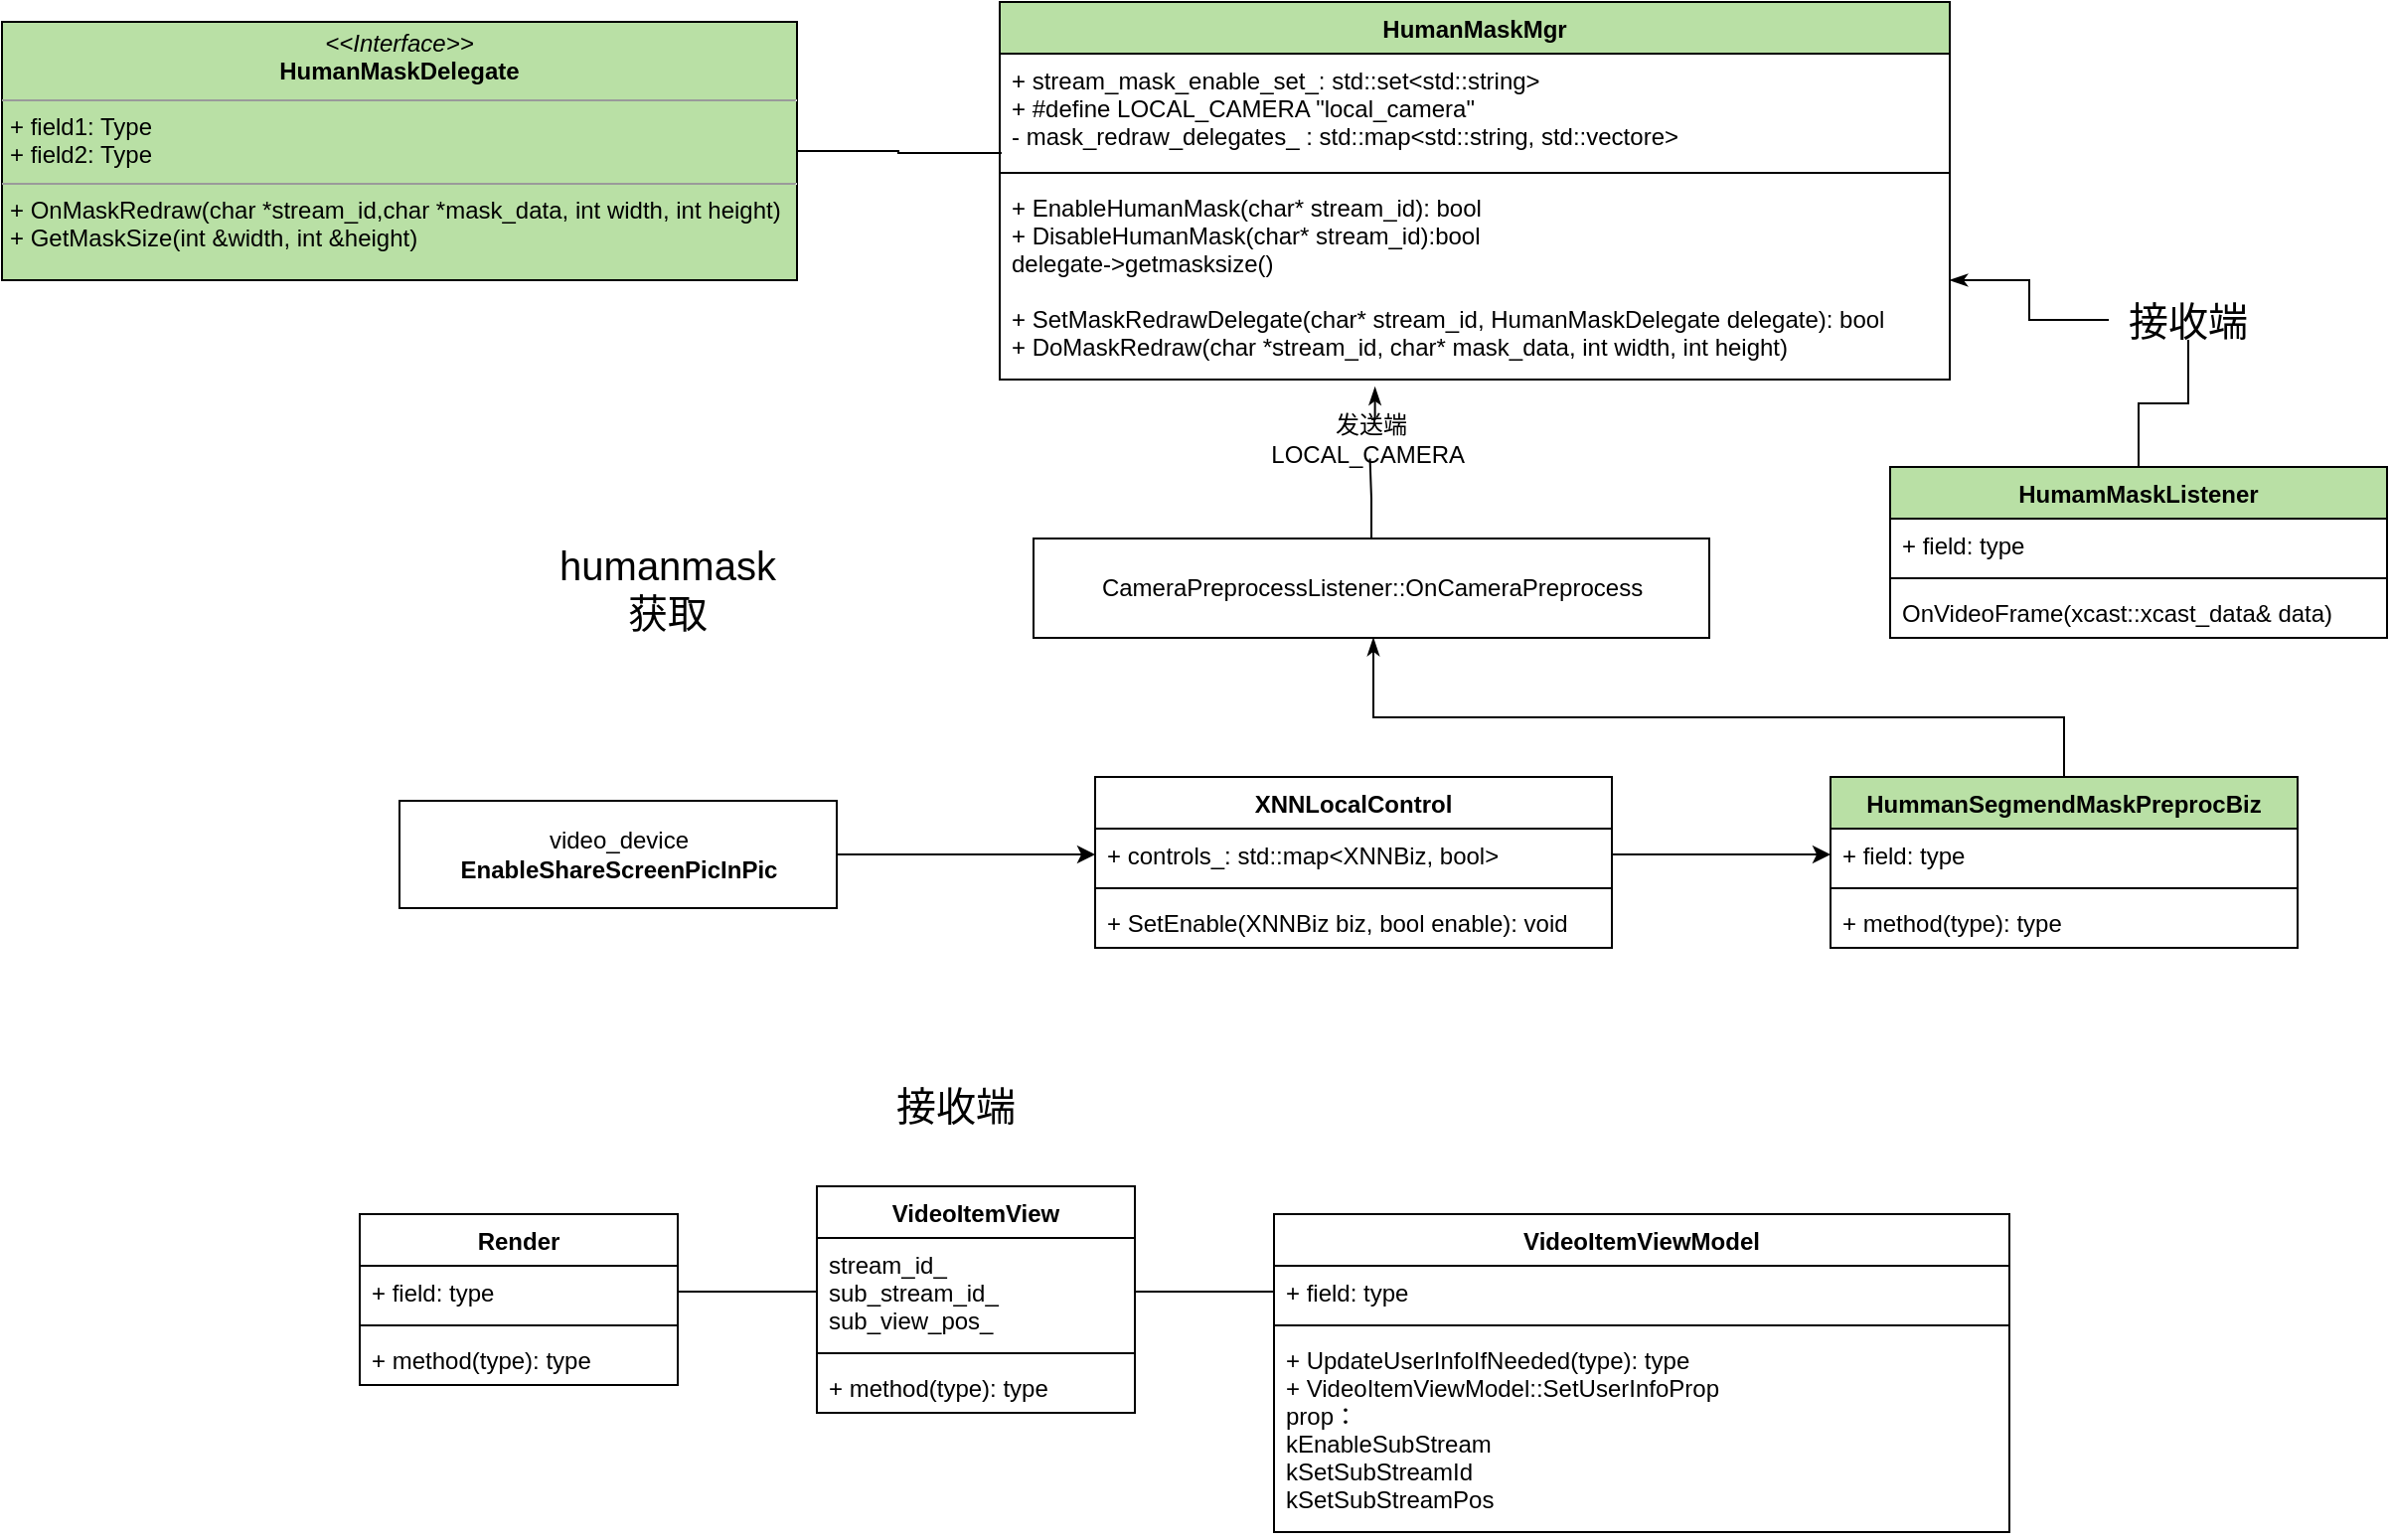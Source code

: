 <mxfile version="13.8.5" type="github">
  <diagram id="kgpKYQtTHZ0yAKxKKP6v" name="Page-1">
    <mxGraphModel dx="1422" dy="745" grid="1" gridSize="10" guides="1" tooltips="1" connect="1" arrows="1" fold="1" page="1" pageScale="1" pageWidth="850" pageHeight="1100" math="0" shadow="0">
      <root>
        <mxCell id="0" />
        <mxCell id="1" parent="0" />
        <mxCell id="u2GplST8s771oeebHamb-19" value="HumanMaskMgr" style="swimlane;fontStyle=1;align=center;verticalAlign=top;childLayout=stackLayout;horizontal=1;startSize=26;horizontalStack=0;resizeParent=1;resizeParentMax=0;resizeLast=0;collapsible=1;marginBottom=0;fillColor=#B9E0A5;" vertex="1" parent="1">
          <mxGeometry x="542" y="120" width="478" height="190" as="geometry" />
        </mxCell>
        <mxCell id="u2GplST8s771oeebHamb-20" value="+ stream_mask_enable_set_: std::set&lt;std::string&gt;&#xa;+ #define LOCAL_CAMERA &quot;local_camera&quot;&#xa;- mask_redraw_delegates_ : std::map&lt;std::string, std::vectore&gt;" style="text;strokeColor=none;fillColor=none;align=left;verticalAlign=top;spacingLeft=4;spacingRight=4;overflow=hidden;rotatable=0;points=[[0,0.5],[1,0.5]];portConstraint=eastwest;" vertex="1" parent="u2GplST8s771oeebHamb-19">
          <mxGeometry y="26" width="478" height="56" as="geometry" />
        </mxCell>
        <mxCell id="u2GplST8s771oeebHamb-21" value="" style="line;strokeWidth=1;fillColor=none;align=left;verticalAlign=middle;spacingTop=-1;spacingLeft=3;spacingRight=3;rotatable=0;labelPosition=right;points=[];portConstraint=eastwest;" vertex="1" parent="u2GplST8s771oeebHamb-19">
          <mxGeometry y="82" width="478" height="8" as="geometry" />
        </mxCell>
        <mxCell id="u2GplST8s771oeebHamb-22" value="+ EnableHumanMask(char* stream_id): bool&#xa;+ DisableHumanMask(char* stream_id):bool&#xa;delegate-&gt;getmasksize()&#xa;&#xa;+ SetMaskRedrawDelegate(char* stream_id, HumanMaskDelegate delegate): bool&#xa;+ DoMaskRedraw(char *stream_id, char* mask_data, int width, int height)&#xa;" style="text;strokeColor=none;fillColor=none;align=left;verticalAlign=top;spacingLeft=4;spacingRight=4;overflow=hidden;rotatable=0;points=[[0,0.5],[1,0.5]];portConstraint=eastwest;fontStyle=0" vertex="1" parent="u2GplST8s771oeebHamb-19">
          <mxGeometry y="90" width="478" height="100" as="geometry" />
        </mxCell>
        <mxCell id="u2GplST8s771oeebHamb-31" value="XNNLocalControl" style="swimlane;fontStyle=1;align=center;verticalAlign=top;childLayout=stackLayout;horizontal=1;startSize=26;horizontalStack=0;resizeParent=1;resizeParentMax=0;resizeLast=0;collapsible=1;marginBottom=0;" vertex="1" parent="1">
          <mxGeometry x="590" y="510" width="260" height="86" as="geometry" />
        </mxCell>
        <mxCell id="u2GplST8s771oeebHamb-32" value="+ controls_: std::map&lt;XNNBiz, bool&gt;" style="text;strokeColor=none;fillColor=none;align=left;verticalAlign=top;spacingLeft=4;spacingRight=4;overflow=hidden;rotatable=0;points=[[0,0.5],[1,0.5]];portConstraint=eastwest;" vertex="1" parent="u2GplST8s771oeebHamb-31">
          <mxGeometry y="26" width="260" height="26" as="geometry" />
        </mxCell>
        <mxCell id="u2GplST8s771oeebHamb-33" value="" style="line;strokeWidth=1;fillColor=none;align=left;verticalAlign=middle;spacingTop=-1;spacingLeft=3;spacingRight=3;rotatable=0;labelPosition=right;points=[];portConstraint=eastwest;" vertex="1" parent="u2GplST8s771oeebHamb-31">
          <mxGeometry y="52" width="260" height="8" as="geometry" />
        </mxCell>
        <mxCell id="u2GplST8s771oeebHamb-34" value="+ SetEnable(XNNBiz biz, bool enable): void" style="text;strokeColor=none;fillColor=none;align=left;verticalAlign=top;spacingLeft=4;spacingRight=4;overflow=hidden;rotatable=0;points=[[0,0.5],[1,0.5]];portConstraint=eastwest;" vertex="1" parent="u2GplST8s771oeebHamb-31">
          <mxGeometry y="60" width="260" height="26" as="geometry" />
        </mxCell>
        <mxCell id="u2GplST8s771oeebHamb-36" style="edgeStyle=orthogonalEdgeStyle;rounded=0;orthogonalLoop=1;jettySize=auto;html=1;entryX=0;entryY=0.5;entryDx=0;entryDy=0;" edge="1" parent="1" source="u2GplST8s771oeebHamb-35" target="u2GplST8s771oeebHamb-32">
          <mxGeometry relative="1" as="geometry" />
        </mxCell>
        <mxCell id="u2GplST8s771oeebHamb-35" value="video_device&lt;br&gt;&lt;b&gt;EnableShareScreenPicInPic&lt;/b&gt;" style="html=1;" vertex="1" parent="1">
          <mxGeometry x="240" y="522" width="220" height="54" as="geometry" />
        </mxCell>
        <mxCell id="u2GplST8s771oeebHamb-44" style="edgeStyle=orthogonalEdgeStyle;rounded=0;orthogonalLoop=1;jettySize=auto;html=1;endArrow=classicThin;endFill=1;exitX=0.5;exitY=0;exitDx=0;exitDy=0;entryX=0.395;entryY=1.038;entryDx=0;entryDy=0;entryPerimeter=0;" edge="1" parent="1" source="u2GplST8s771oeebHamb-46" target="u2GplST8s771oeebHamb-22">
          <mxGeometry relative="1" as="geometry">
            <mxPoint x="620" y="410" as="sourcePoint" />
            <mxPoint x="610" y="360" as="targetPoint" />
          </mxGeometry>
        </mxCell>
        <mxCell id="u2GplST8s771oeebHamb-53" style="edgeStyle=orthogonalEdgeStyle;rounded=0;orthogonalLoop=1;jettySize=auto;html=1;endArrow=classicThin;endFill=1;" edge="1" parent="1" source="u2GplST8s771oeebHamb-38" target="u2GplST8s771oeebHamb-45">
          <mxGeometry relative="1" as="geometry">
            <Array as="points">
              <mxPoint x="1078" y="480" />
              <mxPoint x="730" y="480" />
            </Array>
          </mxGeometry>
        </mxCell>
        <mxCell id="u2GplST8s771oeebHamb-38" value="HummanSegmendMaskPreprocBiz" style="swimlane;fontStyle=1;align=center;verticalAlign=top;childLayout=stackLayout;horizontal=1;startSize=26;horizontalStack=0;resizeParent=1;resizeParentMax=0;resizeLast=0;collapsible=1;marginBottom=0;fillColor=#B9E0A5;" vertex="1" parent="1">
          <mxGeometry x="960" y="510" width="235" height="86" as="geometry" />
        </mxCell>
        <mxCell id="u2GplST8s771oeebHamb-39" value="+ field: type" style="text;strokeColor=none;fillColor=none;align=left;verticalAlign=top;spacingLeft=4;spacingRight=4;overflow=hidden;rotatable=0;points=[[0,0.5],[1,0.5]];portConstraint=eastwest;" vertex="1" parent="u2GplST8s771oeebHamb-38">
          <mxGeometry y="26" width="235" height="26" as="geometry" />
        </mxCell>
        <mxCell id="u2GplST8s771oeebHamb-40" value="" style="line;strokeWidth=1;fillColor=none;align=left;verticalAlign=middle;spacingTop=-1;spacingLeft=3;spacingRight=3;rotatable=0;labelPosition=right;points=[];portConstraint=eastwest;" vertex="1" parent="u2GplST8s771oeebHamb-38">
          <mxGeometry y="52" width="235" height="8" as="geometry" />
        </mxCell>
        <mxCell id="u2GplST8s771oeebHamb-41" value="+ method(type): type" style="text;strokeColor=none;fillColor=none;align=left;verticalAlign=top;spacingLeft=4;spacingRight=4;overflow=hidden;rotatable=0;points=[[0,0.5],[1,0.5]];portConstraint=eastwest;" vertex="1" parent="u2GplST8s771oeebHamb-38">
          <mxGeometry y="60" width="235" height="26" as="geometry" />
        </mxCell>
        <mxCell id="u2GplST8s771oeebHamb-42" style="edgeStyle=orthogonalEdgeStyle;rounded=0;orthogonalLoop=1;jettySize=auto;html=1;exitX=1;exitY=0.5;exitDx=0;exitDy=0;entryX=0;entryY=0.5;entryDx=0;entryDy=0;" edge="1" parent="1" source="u2GplST8s771oeebHamb-32" target="u2GplST8s771oeebHamb-39">
          <mxGeometry relative="1" as="geometry" />
        </mxCell>
        <mxCell id="u2GplST8s771oeebHamb-45" value="CameraPreprocessListener::OnCameraPreprocess" style="html=1;" vertex="1" parent="1">
          <mxGeometry x="559" y="390" width="340" height="50" as="geometry" />
        </mxCell>
        <mxCell id="u2GplST8s771oeebHamb-46" value="&lt;span style=&quot;text-align: left&quot;&gt;发送端LOCAL_CAMERA&amp;nbsp;&lt;/span&gt;" style="text;html=1;strokeColor=none;fillColor=none;align=center;verticalAlign=middle;whiteSpace=wrap;rounded=0;" vertex="1" parent="1">
          <mxGeometry x="709" y="330" width="40" height="20" as="geometry" />
        </mxCell>
        <mxCell id="u2GplST8s771oeebHamb-47" style="edgeStyle=orthogonalEdgeStyle;rounded=0;orthogonalLoop=1;jettySize=auto;html=1;entryX=0.482;entryY=0.986;entryDx=0;entryDy=0;entryPerimeter=0;endArrow=none;endFill=0;exitX=0.5;exitY=0;exitDx=0;exitDy=0;" edge="1" parent="1" source="u2GplST8s771oeebHamb-45" target="u2GplST8s771oeebHamb-46">
          <mxGeometry relative="1" as="geometry">
            <mxPoint x="730" y="390" as="sourcePoint" />
            <mxPoint x="737.98" y="257.02" as="targetPoint" />
          </mxGeometry>
        </mxCell>
        <mxCell id="u2GplST8s771oeebHamb-52" style="edgeStyle=orthogonalEdgeStyle;rounded=0;orthogonalLoop=1;jettySize=auto;html=1;endArrow=classicThin;endFill=1;" edge="1" parent="1" source="u2GplST8s771oeebHamb-77" target="u2GplST8s771oeebHamb-22">
          <mxGeometry relative="1" as="geometry" />
        </mxCell>
        <mxCell id="u2GplST8s771oeebHamb-48" value="HumamMaskListener" style="swimlane;fontStyle=1;align=center;verticalAlign=top;childLayout=stackLayout;horizontal=1;startSize=26;horizontalStack=0;resizeParent=1;resizeParentMax=0;resizeLast=0;collapsible=1;marginBottom=0;fillColor=#B9E0A5;" vertex="1" parent="1">
          <mxGeometry x="990" y="354" width="250" height="86" as="geometry" />
        </mxCell>
        <mxCell id="u2GplST8s771oeebHamb-49" value="+ field: type" style="text;strokeColor=none;fillColor=none;align=left;verticalAlign=top;spacingLeft=4;spacingRight=4;overflow=hidden;rotatable=0;points=[[0,0.5],[1,0.5]];portConstraint=eastwest;" vertex="1" parent="u2GplST8s771oeebHamb-48">
          <mxGeometry y="26" width="250" height="26" as="geometry" />
        </mxCell>
        <mxCell id="u2GplST8s771oeebHamb-50" value="" style="line;strokeWidth=1;fillColor=none;align=left;verticalAlign=middle;spacingTop=-1;spacingLeft=3;spacingRight=3;rotatable=0;labelPosition=right;points=[];portConstraint=eastwest;" vertex="1" parent="u2GplST8s771oeebHamb-48">
          <mxGeometry y="52" width="250" height="8" as="geometry" />
        </mxCell>
        <mxCell id="u2GplST8s771oeebHamb-51" value="OnVideoFrame(xcast::xcast_data&amp; data)" style="text;strokeColor=none;fillColor=none;align=left;verticalAlign=top;spacingLeft=4;spacingRight=4;overflow=hidden;rotatable=0;points=[[0,0.5],[1,0.5]];portConstraint=eastwest;" vertex="1" parent="u2GplST8s771oeebHamb-48">
          <mxGeometry y="60" width="250" height="26" as="geometry" />
        </mxCell>
        <mxCell id="u2GplST8s771oeebHamb-55" value="VideoItemViewModel" style="swimlane;fontStyle=1;align=center;verticalAlign=top;childLayout=stackLayout;horizontal=1;startSize=26;horizontalStack=0;resizeParent=1;resizeParentMax=0;resizeLast=0;collapsible=1;marginBottom=0;" vertex="1" parent="1">
          <mxGeometry x="680" y="730" width="370" height="160" as="geometry">
            <mxRectangle x="680" y="730" width="150" height="26" as="alternateBounds" />
          </mxGeometry>
        </mxCell>
        <mxCell id="u2GplST8s771oeebHamb-56" value="+ field: type" style="text;strokeColor=none;fillColor=none;align=left;verticalAlign=top;spacingLeft=4;spacingRight=4;overflow=hidden;rotatable=0;points=[[0,0.5],[1,0.5]];portConstraint=eastwest;" vertex="1" parent="u2GplST8s771oeebHamb-55">
          <mxGeometry y="26" width="370" height="26" as="geometry" />
        </mxCell>
        <mxCell id="u2GplST8s771oeebHamb-57" value="" style="line;strokeWidth=1;fillColor=none;align=left;verticalAlign=middle;spacingTop=-1;spacingLeft=3;spacingRight=3;rotatable=0;labelPosition=right;points=[];portConstraint=eastwest;" vertex="1" parent="u2GplST8s771oeebHamb-55">
          <mxGeometry y="52" width="370" height="8" as="geometry" />
        </mxCell>
        <mxCell id="u2GplST8s771oeebHamb-58" value="+ UpdateUserInfoIfNeeded(type): type&#xa;+ VideoItemViewModel::SetUserInfoProp&#xa;prop：&#xa;kEnableSubStream&#xa;kSetSubStreamId&#xa;kSetSubStreamPos" style="text;strokeColor=none;fillColor=none;align=left;verticalAlign=top;spacingLeft=4;spacingRight=4;overflow=hidden;rotatable=0;points=[[0,0.5],[1,0.5]];portConstraint=eastwest;" vertex="1" parent="u2GplST8s771oeebHamb-55">
          <mxGeometry y="60" width="370" height="100" as="geometry" />
        </mxCell>
        <mxCell id="u2GplST8s771oeebHamb-59" value="VideoItemView" style="swimlane;fontStyle=1;align=center;verticalAlign=top;childLayout=stackLayout;horizontal=1;startSize=26;horizontalStack=0;resizeParent=1;resizeParentMax=0;resizeLast=0;collapsible=1;marginBottom=0;" vertex="1" parent="1">
          <mxGeometry x="450" y="716" width="160" height="114" as="geometry" />
        </mxCell>
        <mxCell id="u2GplST8s771oeebHamb-60" value="stream_id_&#xa;sub_stream_id_&#xa;sub_view_pos_" style="text;strokeColor=none;fillColor=none;align=left;verticalAlign=top;spacingLeft=4;spacingRight=4;overflow=hidden;rotatable=0;points=[[0,0.5],[1,0.5]];portConstraint=eastwest;" vertex="1" parent="u2GplST8s771oeebHamb-59">
          <mxGeometry y="26" width="160" height="54" as="geometry" />
        </mxCell>
        <mxCell id="u2GplST8s771oeebHamb-61" value="" style="line;strokeWidth=1;fillColor=none;align=left;verticalAlign=middle;spacingTop=-1;spacingLeft=3;spacingRight=3;rotatable=0;labelPosition=right;points=[];portConstraint=eastwest;" vertex="1" parent="u2GplST8s771oeebHamb-59">
          <mxGeometry y="80" width="160" height="8" as="geometry" />
        </mxCell>
        <mxCell id="u2GplST8s771oeebHamb-62" value="+ method(type): type" style="text;strokeColor=none;fillColor=none;align=left;verticalAlign=top;spacingLeft=4;spacingRight=4;overflow=hidden;rotatable=0;points=[[0,0.5],[1,0.5]];portConstraint=eastwest;" vertex="1" parent="u2GplST8s771oeebHamb-59">
          <mxGeometry y="88" width="160" height="26" as="geometry" />
        </mxCell>
        <mxCell id="u2GplST8s771oeebHamb-63" style="edgeStyle=orthogonalEdgeStyle;rounded=0;orthogonalLoop=1;jettySize=auto;html=1;endArrow=none;endFill=0;" edge="1" parent="1" source="u2GplST8s771oeebHamb-60" target="u2GplST8s771oeebHamb-56">
          <mxGeometry relative="1" as="geometry" />
        </mxCell>
        <mxCell id="u2GplST8s771oeebHamb-64" value="Render" style="swimlane;fontStyle=1;align=center;verticalAlign=top;childLayout=stackLayout;horizontal=1;startSize=26;horizontalStack=0;resizeParent=1;resizeParentMax=0;resizeLast=0;collapsible=1;marginBottom=0;" vertex="1" parent="1">
          <mxGeometry x="220" y="730" width="160" height="86" as="geometry" />
        </mxCell>
        <mxCell id="u2GplST8s771oeebHamb-65" value="+ field: type" style="text;strokeColor=none;fillColor=none;align=left;verticalAlign=top;spacingLeft=4;spacingRight=4;overflow=hidden;rotatable=0;points=[[0,0.5],[1,0.5]];portConstraint=eastwest;" vertex="1" parent="u2GplST8s771oeebHamb-64">
          <mxGeometry y="26" width="160" height="26" as="geometry" />
        </mxCell>
        <mxCell id="u2GplST8s771oeebHamb-66" value="" style="line;strokeWidth=1;fillColor=none;align=left;verticalAlign=middle;spacingTop=-1;spacingLeft=3;spacingRight=3;rotatable=0;labelPosition=right;points=[];portConstraint=eastwest;" vertex="1" parent="u2GplST8s771oeebHamb-64">
          <mxGeometry y="52" width="160" height="8" as="geometry" />
        </mxCell>
        <mxCell id="u2GplST8s771oeebHamb-67" value="+ method(type): type" style="text;strokeColor=none;fillColor=none;align=left;verticalAlign=top;spacingLeft=4;spacingRight=4;overflow=hidden;rotatable=0;points=[[0,0.5],[1,0.5]];portConstraint=eastwest;" vertex="1" parent="u2GplST8s771oeebHamb-64">
          <mxGeometry y="60" width="160" height="26" as="geometry" />
        </mxCell>
        <mxCell id="u2GplST8s771oeebHamb-68" style="edgeStyle=orthogonalEdgeStyle;rounded=0;orthogonalLoop=1;jettySize=auto;html=1;entryX=0;entryY=0.5;entryDx=0;entryDy=0;endArrow=none;endFill=0;" edge="1" parent="1" source="u2GplST8s771oeebHamb-65" target="u2GplST8s771oeebHamb-60">
          <mxGeometry relative="1" as="geometry" />
        </mxCell>
        <mxCell id="u2GplST8s771oeebHamb-71" value="接收端" style="text;html=1;strokeColor=none;fillColor=none;align=center;verticalAlign=middle;whiteSpace=wrap;rounded=0;fontSize=20;" vertex="1" parent="1">
          <mxGeometry x="470" y="660" width="100" height="30" as="geometry" />
        </mxCell>
        <mxCell id="u2GplST8s771oeebHamb-72" value="humanmask获取" style="text;html=1;strokeColor=none;fillColor=none;align=center;verticalAlign=middle;whiteSpace=wrap;rounded=0;fontSize=20;" vertex="1" parent="1">
          <mxGeometry x="310" y="395" width="130" height="40" as="geometry" />
        </mxCell>
        <mxCell id="u2GplST8s771oeebHamb-76" style="edgeStyle=orthogonalEdgeStyle;rounded=0;orthogonalLoop=1;jettySize=auto;html=1;entryX=0.002;entryY=0.893;entryDx=0;entryDy=0;entryPerimeter=0;endArrow=none;endFill=0;fontSize=20;" edge="1" parent="1" source="u2GplST8s771oeebHamb-75" target="u2GplST8s771oeebHamb-20">
          <mxGeometry relative="1" as="geometry" />
        </mxCell>
        <mxCell id="u2GplST8s771oeebHamb-75" value="&lt;p style=&quot;margin: 0px ; margin-top: 4px ; text-align: center&quot;&gt;&lt;i&gt;&amp;lt;&amp;lt;Interface&amp;gt;&amp;gt;&lt;/i&gt;&lt;br&gt;&lt;b&gt;HumanMaskDelegate&lt;/b&gt;&lt;/p&gt;&lt;hr size=&quot;1&quot;&gt;&lt;p style=&quot;margin: 0px ; margin-left: 4px&quot;&gt;+ field1: Type&lt;br&gt;+ field2: Type&lt;/p&gt;&lt;hr size=&quot;1&quot;&gt;&lt;p style=&quot;margin: 0px ; margin-left: 4px&quot;&gt;+ OnMaskRedraw(char *stream_id,char *mask_data, int width, int height)&lt;br&gt;+ GetMaskSize(int &amp;amp;width, int &amp;amp;height)&lt;/p&gt;" style="verticalAlign=top;align=left;overflow=fill;fontSize=12;fontFamily=Helvetica;html=1;fillColor=#B9E0A5;" vertex="1" parent="1">
          <mxGeometry x="40" y="130" width="400" height="130" as="geometry" />
        </mxCell>
        <mxCell id="u2GplST8s771oeebHamb-77" value="接收端&lt;br&gt;" style="text;html=1;strokeColor=none;fillColor=none;align=center;verticalAlign=middle;whiteSpace=wrap;rounded=0;fontSize=20;" vertex="1" parent="1">
          <mxGeometry x="1100" y="270" width="80" height="20" as="geometry" />
        </mxCell>
        <mxCell id="u2GplST8s771oeebHamb-78" style="edgeStyle=orthogonalEdgeStyle;rounded=0;orthogonalLoop=1;jettySize=auto;html=1;endArrow=none;endFill=0;" edge="1" parent="1" source="u2GplST8s771oeebHamb-48" target="u2GplST8s771oeebHamb-77">
          <mxGeometry relative="1" as="geometry">
            <mxPoint x="1115" y="354" as="sourcePoint" />
            <mxPoint x="1020" y="245" as="targetPoint" />
          </mxGeometry>
        </mxCell>
      </root>
    </mxGraphModel>
  </diagram>
</mxfile>
